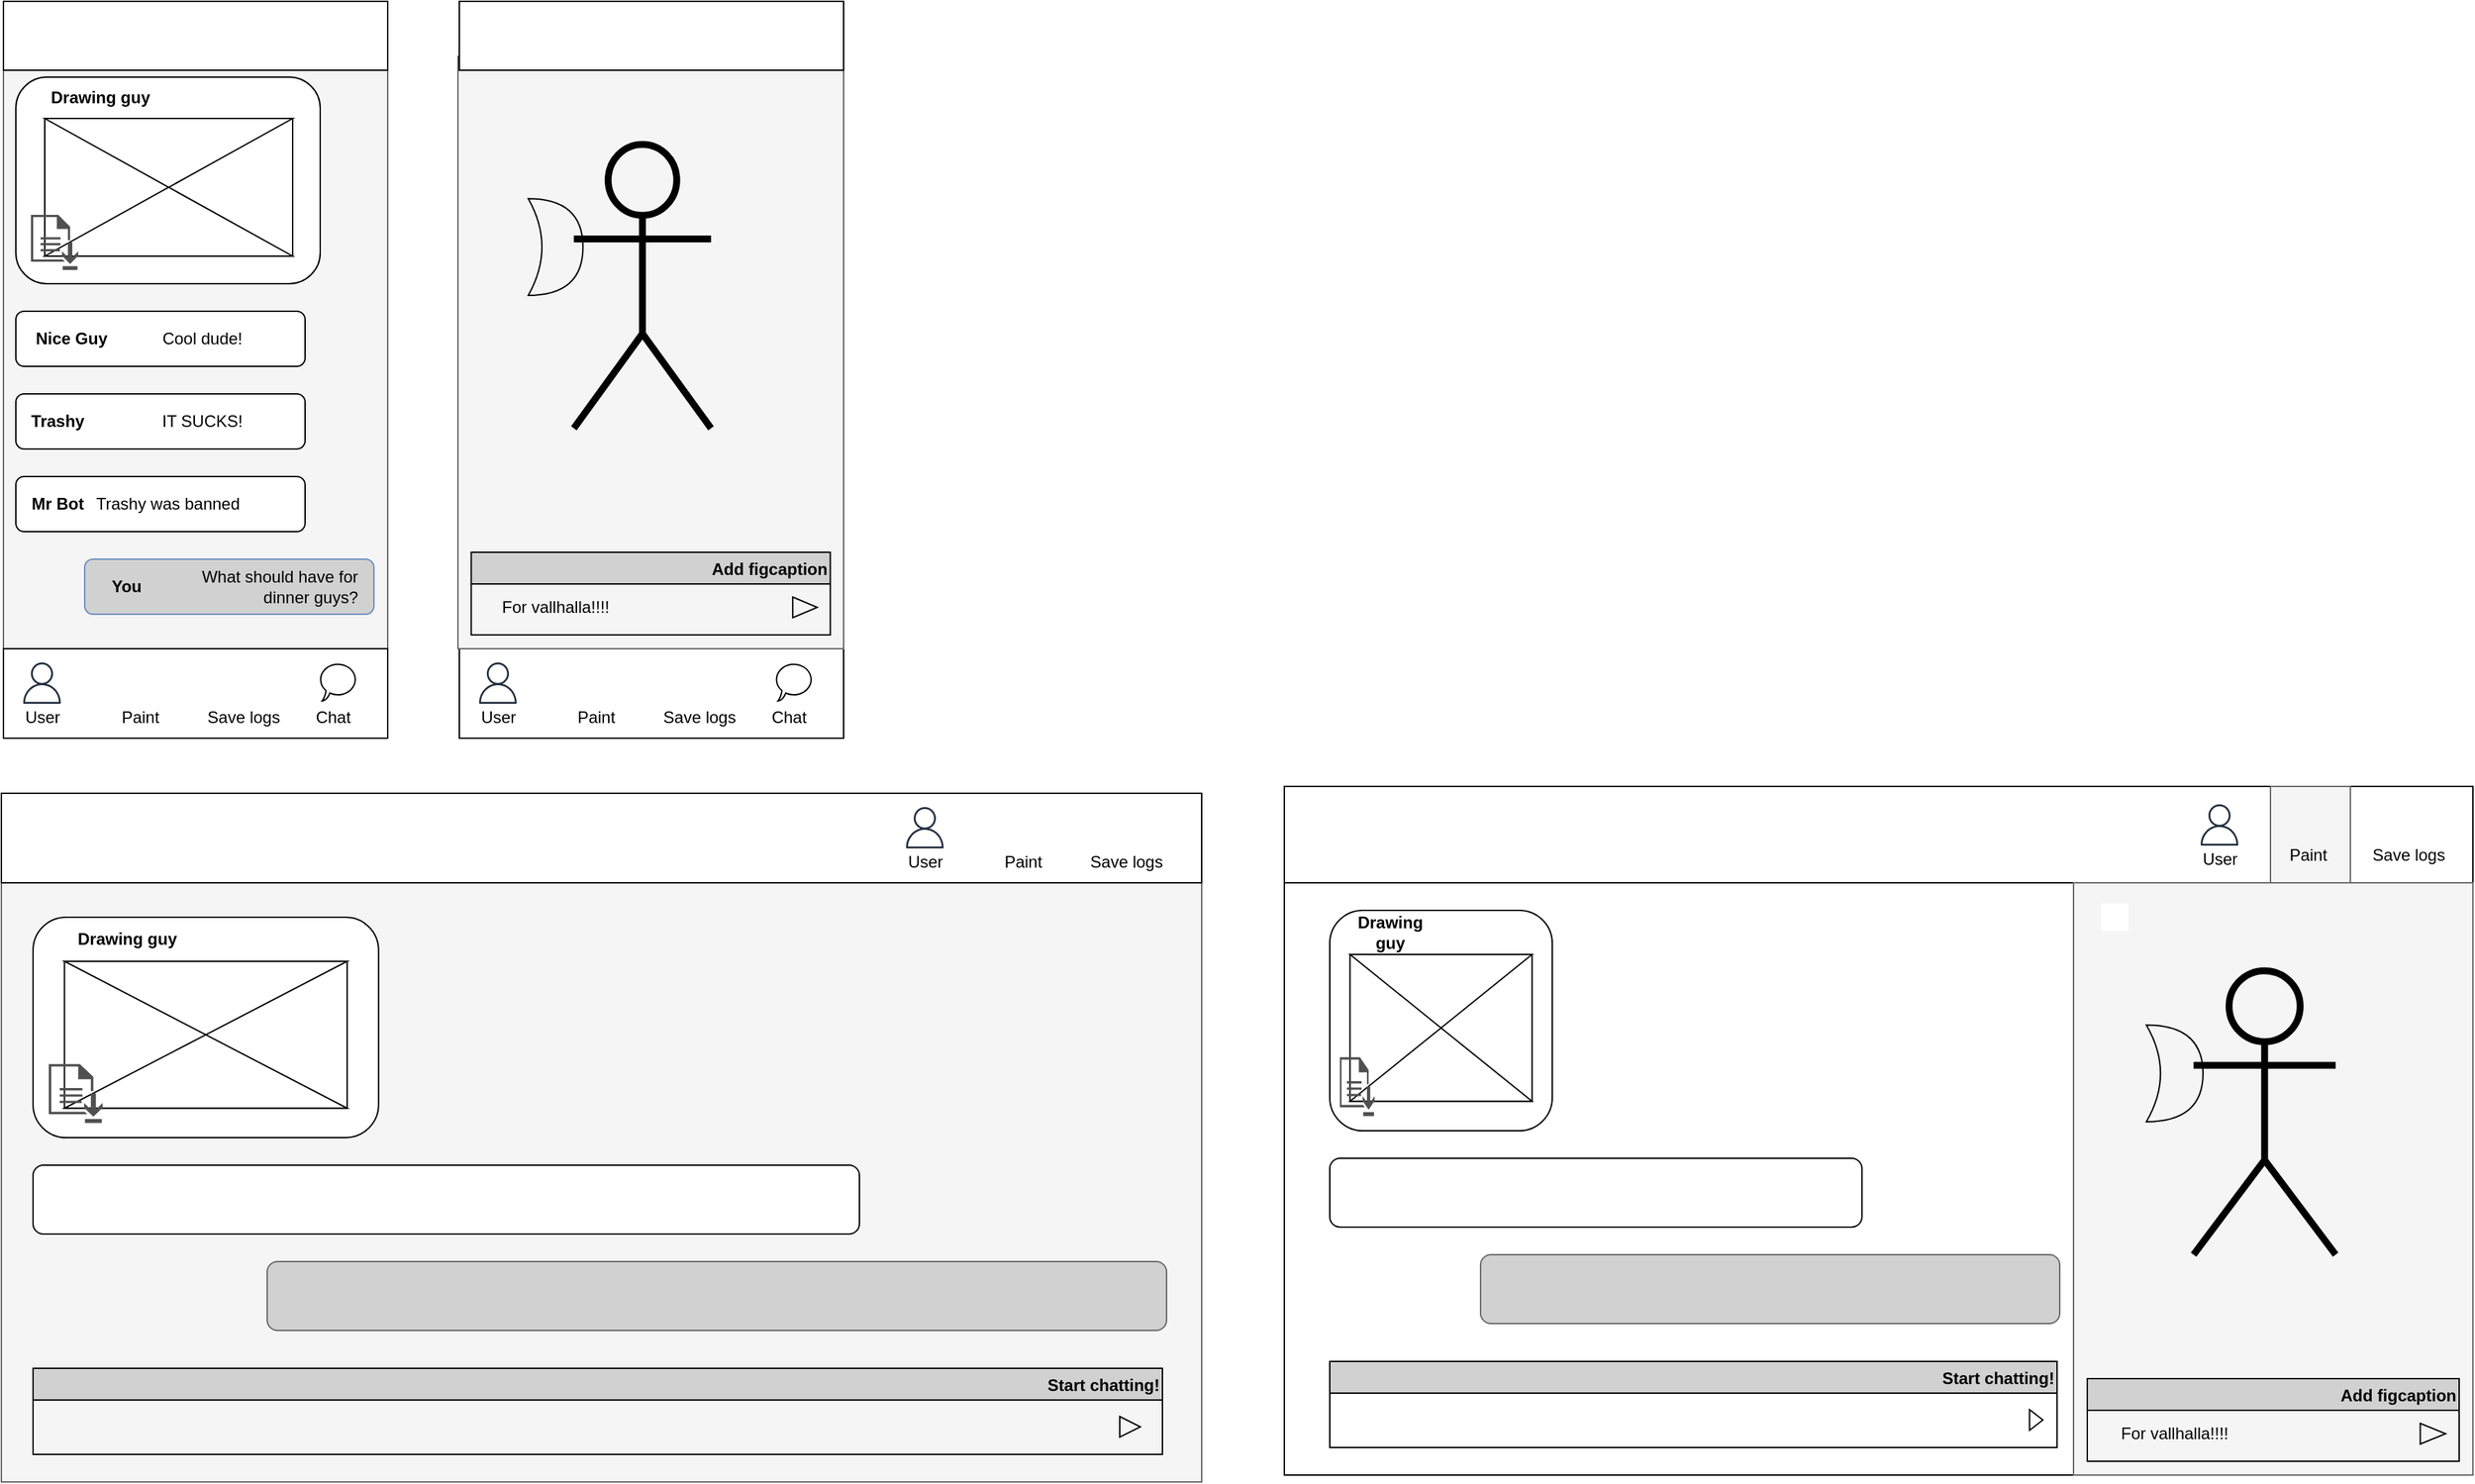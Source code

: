 <mxfile version="15.4.1" type="device"><diagram id="AlX4jiGm5qpxH5Bi6g2D" name="Page-1"><mxGraphModel dx="3390" dy="850" grid="1" gridSize="10" guides="1" tooltips="1" connect="1" arrows="1" fold="1" page="1" pageScale="1" pageWidth="827" pageHeight="1169" math="0" shadow="0"><root><mxCell id="0"/><mxCell id="1" parent="0"/><mxCell id="qcehPYmYntPMjy2bjHHX-38" value="" style="rounded=0;whiteSpace=wrap;html=1;fillColor=#f5f5f5;strokeColor=#666666;fontColor=#333333;" parent="1" vertex="1"><mxGeometry x="-1628.5" y="30" width="279" height="535" as="geometry"/></mxCell><mxCell id="qcehPYmYntPMjy2bjHHX-97" value="" style="rounded=1;whiteSpace=wrap;html=1;" parent="1" vertex="1"><mxGeometry x="-1619.5" y="85" width="221" height="150" as="geometry"/></mxCell><mxCell id="qcehPYmYntPMjy2bjHHX-98" value="" style="group" parent="1" vertex="1" connectable="0"><mxGeometry x="-1598.5" y="115" width="208" height="116" as="geometry"/></mxCell><mxCell id="qcehPYmYntPMjy2bjHHX-99" value="" style="verticalLabelPosition=bottom;verticalAlign=top;html=1;shape=mxgraph.basic.rect;fillColor2=none;strokeWidth=1;size=20;indent=5;" parent="qcehPYmYntPMjy2bjHHX-98" vertex="1"><mxGeometry width="180" height="100" as="geometry"/></mxCell><mxCell id="qcehPYmYntPMjy2bjHHX-100" value="" style="shape=collate;whiteSpace=wrap;html=1;" parent="qcehPYmYntPMjy2bjHHX-98" vertex="1"><mxGeometry width="180" height="100" as="geometry"/></mxCell><mxCell id="qcehPYmYntPMjy2bjHHX-101" value="" style="sketch=0;pointerEvents=1;shadow=0;dashed=0;html=1;strokeColor=none;fillColor=#505050;labelPosition=center;verticalLabelPosition=bottom;verticalAlign=top;outlineConnect=0;align=center;shape=mxgraph.office.concepts.download;" parent="qcehPYmYntPMjy2bjHHX-98" vertex="1"><mxGeometry x="-10" y="70" width="34.29" height="40" as="geometry"/></mxCell><mxCell id="qcehPYmYntPMjy2bjHHX-103" value="" style="rounded=1;whiteSpace=wrap;html=1;" parent="1" vertex="1"><mxGeometry x="-1619.5" y="315" width="210" height="40" as="geometry"/></mxCell><mxCell id="qcehPYmYntPMjy2bjHHX-104" value="IT SUCKS!" style="text;html=1;strokeColor=none;fillColor=none;align=center;verticalAlign=middle;whiteSpace=wrap;rounded=0;" parent="1" vertex="1"><mxGeometry x="-1519.5" y="320" width="70" height="30" as="geometry"/></mxCell><mxCell id="qcehPYmYntPMjy2bjHHX-105" value="" style="rounded=1;whiteSpace=wrap;html=1;" parent="1" vertex="1"><mxGeometry x="-1619.5" y="375" width="210" height="40" as="geometry"/></mxCell><mxCell id="qcehPYmYntPMjy2bjHHX-106" value="Trashy was banned" style="text;html=1;strokeColor=none;fillColor=none;align=center;verticalAlign=middle;whiteSpace=wrap;rounded=0;" parent="1" vertex="1"><mxGeometry x="-1564.5" y="380" width="110" height="30" as="geometry"/></mxCell><mxCell id="qcehPYmYntPMjy2bjHHX-107" value="" style="rounded=1;whiteSpace=wrap;html=1;fillColor=#D1D1D1;strokeColor=#6c8ebf;" parent="1" vertex="1"><mxGeometry x="-1569.5" y="435" width="210" height="40" as="geometry"/></mxCell><mxCell id="qcehPYmYntPMjy2bjHHX-108" value="What should have for dinner guys?" style="text;html=1;strokeColor=none;fillColor=none;align=right;verticalAlign=middle;whiteSpace=wrap;rounded=0;" parent="1" vertex="1"><mxGeometry x="-1519.5" y="440" width="150" height="30" as="geometry"/></mxCell><mxCell id="qcehPYmYntPMjy2bjHHX-110" value="Drawing guy" style="text;html=1;strokeColor=none;fillColor=none;align=center;verticalAlign=middle;whiteSpace=wrap;rounded=0;fontStyle=1" parent="1" vertex="1"><mxGeometry x="-1598.5" y="85" width="80" height="30" as="geometry"/></mxCell><mxCell id="qcehPYmYntPMjy2bjHHX-111" value="Trashy" style="text;html=1;strokeColor=none;fillColor=none;align=center;verticalAlign=middle;whiteSpace=wrap;rounded=0;fontStyle=1" parent="1" vertex="1"><mxGeometry x="-1609.5" y="320" width="40" height="30" as="geometry"/></mxCell><mxCell id="qcehPYmYntPMjy2bjHHX-112" value="Mr Bot" style="text;html=1;strokeColor=none;fillColor=none;align=center;verticalAlign=middle;whiteSpace=wrap;rounded=0;fontStyle=1" parent="1" vertex="1"><mxGeometry x="-1614.5" y="380" width="50" height="30" as="geometry"/></mxCell><mxCell id="qcehPYmYntPMjy2bjHHX-113" value="You" style="text;html=1;strokeColor=none;fillColor=none;align=center;verticalAlign=middle;whiteSpace=wrap;rounded=0;fontStyle=1" parent="1" vertex="1"><mxGeometry x="-1554.5" y="440" width="30" height="30" as="geometry"/></mxCell><mxCell id="qcehPYmYntPMjy2bjHHX-116" value="" style="shape=image;html=1;verticalAlign=top;verticalLabelPosition=bottom;labelBackgroundColor=#ffffff;imageAspect=0;aspect=fixed;image=https://cdn1.iconfinder.com/data/icons/heroicons-solid/20/dots-horizontal-128.png;fillColor=#D1D1D1;" parent="1" vertex="1"><mxGeometry x="-1439.5" y="325" width="20" height="20" as="geometry"/></mxCell><mxCell id="qcehPYmYntPMjy2bjHHX-117" value="" style="shape=image;html=1;verticalAlign=top;verticalLabelPosition=bottom;labelBackgroundColor=#ffffff;imageAspect=0;aspect=fixed;image=https://cdn1.iconfinder.com/data/icons/heroicons-solid/20/dots-horizontal-128.png;fillColor=#D1D1D1;" parent="1" vertex="1"><mxGeometry x="-1439.5" y="385" width="20" height="20" as="geometry"/></mxCell><mxCell id="qcehPYmYntPMjy2bjHHX-158" value="" style="triangle;whiteSpace=wrap;html=1;strokeColor=default;strokeWidth=1;fillColor=none;align=right;" parent="1" vertex="1"><mxGeometry x="-1418.5" y="527.5" width="15" height="15" as="geometry"/></mxCell><mxCell id="qcehPYmYntPMjy2bjHHX-236" value="" style="rounded=0;whiteSpace=wrap;html=1;strokeWidth=1;align=right;fillColor=#f5f5f5;strokeColor=#666666;fontColor=#333333;" parent="1" vertex="1"><mxGeometry x="-1630" y="605" width="871.5" height="500" as="geometry"/></mxCell><mxCell id="qcehPYmYntPMjy2bjHHX-238" value="" style="rounded=0;whiteSpace=wrap;html=1;" parent="1" vertex="1"><mxGeometry x="-1630" y="605" width="871.5" height="65" as="geometry"/></mxCell><mxCell id="qcehPYmYntPMjy2bjHHX-278" value="" style="rounded=0;whiteSpace=wrap;html=1;" parent="1" vertex="1"><mxGeometry x="-1628.5" y="500" width="279" height="65" as="geometry"/></mxCell><mxCell id="qcehPYmYntPMjy2bjHHX-297" value="" style="shape=image;html=1;verticalAlign=top;verticalLabelPosition=bottom;labelBackgroundColor=#ffffff;imageAspect=0;aspect=fixed;image=https://cdn4.iconfinder.com/data/icons/wirecons-free-vector-icons/32/menu-alt-128.png;rounded=0;fillColor=none;gradientColor=none;" parent="1" vertex="1"><mxGeometry x="-1617" y="622.5" width="30" height="30" as="geometry"/></mxCell><mxCell id="qcehPYmYntPMjy2bjHHX-357" value="" style="group" parent="1" vertex="1" connectable="0"><mxGeometry x="-1607" y="695" width="260" height="160" as="geometry"/></mxCell><mxCell id="qcehPYmYntPMjy2bjHHX-335" value="" style="rounded=1;whiteSpace=wrap;html=1;" parent="qcehPYmYntPMjy2bjHHX-357" vertex="1"><mxGeometry width="250.877" height="160" as="geometry"/></mxCell><mxCell id="qcehPYmYntPMjy2bjHHX-336" value="" style="group" parent="qcehPYmYntPMjy2bjHHX-357" vertex="1" connectable="0"><mxGeometry x="22.807" y="32" width="237.193" height="123.733" as="geometry"/></mxCell><mxCell id="qcehPYmYntPMjy2bjHHX-337" value="" style="verticalLabelPosition=bottom;verticalAlign=top;html=1;shape=mxgraph.basic.rect;fillColor2=none;strokeWidth=1;size=20;indent=5;" parent="qcehPYmYntPMjy2bjHHX-336" vertex="1"><mxGeometry width="205.263" height="106.667" as="geometry"/></mxCell><mxCell id="qcehPYmYntPMjy2bjHHX-338" value="" style="shape=collate;whiteSpace=wrap;html=1;" parent="qcehPYmYntPMjy2bjHHX-336" vertex="1"><mxGeometry width="205.263" height="106.667" as="geometry"/></mxCell><mxCell id="qcehPYmYntPMjy2bjHHX-339" value="" style="sketch=0;pointerEvents=1;shadow=0;dashed=0;html=1;strokeColor=none;fillColor=#505050;labelPosition=center;verticalLabelPosition=bottom;verticalAlign=top;outlineConnect=0;align=center;shape=mxgraph.office.concepts.download;" parent="qcehPYmYntPMjy2bjHHX-336" vertex="1"><mxGeometry x="-11.404" y="74.667" width="39.103" height="42.667" as="geometry"/></mxCell><mxCell id="qcehPYmYntPMjy2bjHHX-348" value="Drawing guy" style="text;html=1;strokeColor=none;fillColor=none;align=center;verticalAlign=middle;whiteSpace=wrap;rounded=0;fontStyle=1" parent="qcehPYmYntPMjy2bjHHX-357" vertex="1"><mxGeometry x="22.807" width="91.228" height="32" as="geometry"/></mxCell><mxCell id="qcehPYmYntPMjy2bjHHX-361" value="" style="rounded=0;whiteSpace=wrap;html=1;strokeWidth=1;align=right;" parent="1" vertex="1"><mxGeometry x="-698.5" y="600" width="860" height="500" as="geometry"/></mxCell><mxCell id="qcehPYmYntPMjy2bjHHX-362" value="" style="rounded=0;whiteSpace=wrap;html=1;" parent="1" vertex="1"><mxGeometry x="-698.5" y="600" width="863" height="70" as="geometry"/></mxCell><mxCell id="qcehPYmYntPMjy2bjHHX-370" value="" style="shape=image;html=1;verticalAlign=top;verticalLabelPosition=bottom;labelBackgroundColor=#ffffff;imageAspect=0;aspect=fixed;image=https://cdn4.iconfinder.com/data/icons/wirecons-free-vector-icons/32/menu-alt-128.png;rounded=0;fillColor=none;gradientColor=none;" parent="1" vertex="1"><mxGeometry x="-685.5" y="622.5" width="30" height="30" as="geometry"/></mxCell><mxCell id="qcehPYmYntPMjy2bjHHX-415" value="" style="shape=image;html=1;verticalAlign=top;verticalLabelPosition=bottom;labelBackgroundColor=#ffffff;imageAspect=0;aspect=fixed;image=https://cdn2.iconfinder.com/data/icons/interface-12/24/interface-38-128.png;strokeColor=default;strokeWidth=5;fillColor=none;imageBackground=default;" parent="1" vertex="1"><mxGeometry x="-105.5" y="685" width="20" height="20" as="geometry"/></mxCell><mxCell id="qcehPYmYntPMjy2bjHHX-421" value="" style="shape=image;html=1;verticalAlign=top;verticalLabelPosition=bottom;labelBackgroundColor=#ffffff;imageAspect=0;aspect=fixed;image=https://cdn2.iconfinder.com/data/icons/picol-vector/32/floppy_disk-128.png;fillColor=#D1D1D1;" parent="1" vertex="1"><mxGeometry x="102.5" y="610" width="30" height="30" as="geometry"/></mxCell><mxCell id="qcehPYmYntPMjy2bjHHX-422" value="Save logs" style="text;html=1;strokeColor=none;fillColor=none;align=center;verticalAlign=middle;whiteSpace=wrap;rounded=0;" parent="1" vertex="1"><mxGeometry x="87.5" y="637.5" width="60" height="25" as="geometry"/></mxCell><mxCell id="qcehPYmYntPMjy2bjHHX-428" value="" style="rounded=0;whiteSpace=wrap;html=1;fillColor=#f5f5f5;strokeColor=#666666;fontColor=#333333;" parent="1" vertex="1"><mxGeometry x="-125.5" y="670" width="290" height="430" as="geometry"/></mxCell><mxCell id="qcehPYmYntPMjy2bjHHX-402" value="" style="shape=image;html=1;verticalAlign=top;verticalLabelPosition=bottom;labelBackgroundColor=#ffffff;imageAspect=0;aspect=fixed;image=https://cdn3.iconfinder.com/data/icons/google-material-design-icons/48/ic_brush_48px-128.png;strokeColor=default;strokeWidth=1;fillColor=none;" parent="1" vertex="1"><mxGeometry x="120.5" y="980" width="34" height="34" as="geometry"/></mxCell><mxCell id="qcehPYmYntPMjy2bjHHX-403" value="" style="shape=image;html=1;verticalAlign=top;verticalLabelPosition=bottom;labelBackgroundColor=#ffffff;imageAspect=0;aspect=fixed;image=https://cdn1.iconfinder.com/data/icons/material-core/18/create-128.png;strokeColor=default;strokeWidth=1;fillColor=none;" parent="1" vertex="1"><mxGeometry x="74.5" y="986.5" width="25" height="25" as="geometry"/></mxCell><mxCell id="qcehPYmYntPMjy2bjHHX-404" value="" style="shape=image;html=1;verticalAlign=top;verticalLabelPosition=bottom;labelBackgroundColor=#ffffff;imageAspect=0;aspect=fixed;image=https://cdn1.iconfinder.com/data/icons/essentials-pack/96/eyedropper_color_picker_pipette_dropper_sample-128.png;strokeColor=default;strokeWidth=1;fillColor=none;" parent="1" vertex="1"><mxGeometry x="24.5" y="984" width="30" height="30" as="geometry"/></mxCell><mxCell id="qcehPYmYntPMjy2bjHHX-405" value="" style="shape=image;html=1;verticalAlign=top;verticalLabelPosition=bottom;labelBackgroundColor=#ffffff;imageAspect=0;aspect=fixed;image=https://cdn2.iconfinder.com/data/icons/office-38/24/office-46-128.png;strokeColor=default;strokeWidth=1;fillColor=none;" parent="1" vertex="1"><mxGeometry x="-22" y="986.5" width="26.5" height="26.5" as="geometry"/></mxCell><mxCell id="qcehPYmYntPMjy2bjHHX-424" value="" style="group" parent="1" vertex="1" connectable="0"><mxGeometry x="-72.63" y="725.36" width="184.25" height="214.64" as="geometry"/></mxCell><mxCell id="qcehPYmYntPMjy2bjHHX-406" value="" style="shape=umlActor;verticalLabelPosition=bottom;verticalAlign=top;html=1;outlineConnect=0;strokeColor=default;strokeWidth=5;fillColor=none;" parent="qcehPYmYntPMjy2bjHHX-424" vertex="1"><mxGeometry x="34.293" y="8.458" width="103.154" height="206.182" as="geometry"/></mxCell><mxCell id="qcehPYmYntPMjy2bjHHX-407" value="" style="shape=xor;whiteSpace=wrap;html=1;strokeColor=default;strokeWidth=1;fillColor=none;align=right;" parent="qcehPYmYntPMjy2bjHHX-424" vertex="1"><mxGeometry y="47.939" width="41.152" height="70.19" as="geometry"/></mxCell><mxCell id="qcehPYmYntPMjy2bjHHX-408" value="" style="shape=image;html=1;verticalAlign=top;verticalLabelPosition=bottom;labelBackgroundColor=#ffffff;imageAspect=0;aspect=fixed;image=https://cdn2.iconfinder.com/data/icons/harry-potter-colour-collection/60/23_-_Harry_Potter_-_Colour_-_Sword_Of_Gryffindor-128.png;strokeColor=default;strokeWidth=5;fillColor=none;rotation=-45;" parent="qcehPYmYntPMjy2bjHHX-424" vertex="1"><mxGeometry x="109.738" y="16.354" width="61.727" height="61.727" as="geometry"/></mxCell><mxCell id="qcehPYmYntPMjy2bjHHX-429" value="" style="group" parent="1" vertex="1" connectable="0"><mxGeometry x="-115.5" y="1030" width="270" height="60" as="geometry"/></mxCell><mxCell id="qcehPYmYntPMjy2bjHHX-425" value="Add figcaption" style="swimlane;fillColor=#D1D1D1;align=right;" parent="qcehPYmYntPMjy2bjHHX-429" vertex="1"><mxGeometry width="270" height="60" as="geometry"/></mxCell><mxCell id="qcehPYmYntPMjy2bjHHX-426" value="" style="triangle;whiteSpace=wrap;html=1;strokeColor=default;strokeWidth=1;fillColor=none;align=right;" parent="qcehPYmYntPMjy2bjHHX-429" vertex="1"><mxGeometry x="241.773" y="32.5" width="18.409" height="15" as="geometry"/></mxCell><mxCell id="qcehPYmYntPMjy2bjHHX-427" value="For vallhalla!!!!" style="text;html=1;strokeColor=none;fillColor=none;align=center;verticalAlign=middle;whiteSpace=wrap;rounded=0;" parent="qcehPYmYntPMjy2bjHHX-429" vertex="1"><mxGeometry x="8.591" y="25" width="110.455" height="30" as="geometry"/></mxCell><mxCell id="qcehPYmYntPMjy2bjHHX-430" value="" style="rounded=0;whiteSpace=wrap;html=1;fillColor=#f5f5f5;strokeColor=#666666;fontColor=#333333;" parent="1" vertex="1"><mxGeometry x="17.5" y="600" width="58" height="70" as="geometry"/></mxCell><mxCell id="qcehPYmYntPMjy2bjHHX-419" value="" style="shape=image;html=1;verticalAlign=top;verticalLabelPosition=bottom;labelBackgroundColor=#ffffff;imageAspect=0;aspect=fixed;image=https://cdn4.iconfinder.com/data/icons/48-bubbles/48/17.Brush-128.png;fillColor=#D1D1D1;" parent="1" vertex="1"><mxGeometry x="31.5" y="613" width="30" height="30" as="geometry"/></mxCell><mxCell id="qcehPYmYntPMjy2bjHHX-420" value="Paint" style="text;html=1;strokeColor=none;fillColor=none;align=center;verticalAlign=middle;whiteSpace=wrap;rounded=0;" parent="1" vertex="1"><mxGeometry x="14.5" y="645" width="60" height="10" as="geometry"/></mxCell><mxCell id="qcehPYmYntPMjy2bjHHX-431" value="" style="shape=image;html=1;verticalAlign=top;verticalLabelPosition=bottom;labelBackgroundColor=#ffffff;imageAspect=0;aspect=fixed;image=https://cdn2.iconfinder.com/data/icons/interface-12/24/interface-38-128.png;strokeColor=default;strokeWidth=5;fillColor=none;imageBackground=default;" parent="1" vertex="1"><mxGeometry x="-105.5" y="685" width="20" height="20" as="geometry"/></mxCell><mxCell id="qcehPYmYntPMjy2bjHHX-432" value="" style="shape=image;html=1;verticalAlign=top;verticalLabelPosition=bottom;labelBackgroundColor=#ffffff;imageAspect=0;aspect=fixed;image=https://cdn2.iconfinder.com/data/icons/miscellaneous-12/24/miscellaneous-30-128.png;rounded=0;fillColor=none;gradientColor=none;" parent="1" vertex="1"><mxGeometry x="-108.5" y="990" width="26" height="26" as="geometry"/></mxCell><mxCell id="qcehPYmYntPMjy2bjHHX-434" value="" style="group" parent="1" vertex="1" connectable="0"><mxGeometry x="-1619.5" y="255" width="210" height="40" as="geometry"/></mxCell><mxCell id="qcehPYmYntPMjy2bjHHX-96" value="" style="rounded=1;whiteSpace=wrap;html=1;" parent="qcehPYmYntPMjy2bjHHX-434" vertex="1"><mxGeometry width="210" height="40" as="geometry"/></mxCell><mxCell id="qcehPYmYntPMjy2bjHHX-102" value="Cool dude!" style="text;html=1;strokeColor=none;fillColor=none;align=center;verticalAlign=middle;whiteSpace=wrap;rounded=0;" parent="qcehPYmYntPMjy2bjHHX-434" vertex="1"><mxGeometry x="100" y="5" width="70" height="30" as="geometry"/></mxCell><mxCell id="qcehPYmYntPMjy2bjHHX-109" value="Nice Guy" style="text;html=1;strokeColor=none;fillColor=none;align=center;verticalAlign=middle;whiteSpace=wrap;rounded=0;fontStyle=1" parent="qcehPYmYntPMjy2bjHHX-434" vertex="1"><mxGeometry x="10" y="5" width="60" height="30" as="geometry"/></mxCell><mxCell id="qcehPYmYntPMjy2bjHHX-115" value="" style="shape=image;html=1;verticalAlign=top;verticalLabelPosition=bottom;labelBackgroundColor=#ffffff;imageAspect=0;aspect=fixed;image=https://cdn1.iconfinder.com/data/icons/heroicons-solid/20/dots-horizontal-128.png;fillColor=#D1D1D1;" parent="qcehPYmYntPMjy2bjHHX-434" vertex="1"><mxGeometry x="180" y="10" width="20" height="20" as="geometry"/></mxCell><mxCell id="qcehPYmYntPMjy2bjHHX-441" value="" style="rounded=1;whiteSpace=wrap;html=1;" parent="1" vertex="1"><mxGeometry x="-1607" y="875" width="600" height="50" as="geometry"/></mxCell><mxCell id="qcehPYmYntPMjy2bjHHX-442" value="" style="rounded=1;whiteSpace=wrap;html=1;fillColor=#D1D1D1;strokeColor=#666666;fontColor=#333333;" parent="1" vertex="1"><mxGeometry x="-1437" y="945" width="653" height="50" as="geometry"/></mxCell><mxCell id="qcehPYmYntPMjy2bjHHX-445" value="Start chatting!" style="swimlane;fillColor=#D1D1D1;align=right;" parent="1" vertex="1"><mxGeometry x="-1607" y="1022.5" width="820" height="62.5" as="geometry"/></mxCell><mxCell id="qcehPYmYntPMjy2bjHHX-446" value="" style="triangle;whiteSpace=wrap;html=1;strokeColor=default;strokeWidth=1;fillColor=none;align=right;" parent="1" vertex="1"><mxGeometry x="-818" y="1057.5" width="15" height="15" as="geometry"/></mxCell><mxCell id="qcehPYmYntPMjy2bjHHX-458" value="" style="group" parent="1" vertex="1" connectable="0"><mxGeometry x="-665.5" y="690" width="530" height="390" as="geometry"/></mxCell><mxCell id="qcehPYmYntPMjy2bjHHX-447" value="" style="group" parent="qcehPYmYntPMjy2bjHHX-458" vertex="1" connectable="0"><mxGeometry width="167.436" height="160" as="geometry"/></mxCell><mxCell id="qcehPYmYntPMjy2bjHHX-448" value="" style="rounded=1;whiteSpace=wrap;html=1;" parent="qcehPYmYntPMjy2bjHHX-447" vertex="1"><mxGeometry width="161.561" height="160" as="geometry"/></mxCell><mxCell id="qcehPYmYntPMjy2bjHHX-449" value="" style="group" parent="qcehPYmYntPMjy2bjHHX-447" vertex="1" connectable="0"><mxGeometry x="14.687" y="32" width="152.749" height="123.733" as="geometry"/></mxCell><mxCell id="qcehPYmYntPMjy2bjHHX-450" value="" style="verticalLabelPosition=bottom;verticalAlign=top;html=1;shape=mxgraph.basic.rect;fillColor2=none;strokeWidth=1;size=20;indent=5;" parent="qcehPYmYntPMjy2bjHHX-449" vertex="1"><mxGeometry width="132.186" height="106.667" as="geometry"/></mxCell><mxCell id="qcehPYmYntPMjy2bjHHX-451" value="" style="shape=collate;whiteSpace=wrap;html=1;" parent="qcehPYmYntPMjy2bjHHX-449" vertex="1"><mxGeometry width="132.186" height="106.667" as="geometry"/></mxCell><mxCell id="qcehPYmYntPMjy2bjHHX-452" value="" style="sketch=0;pointerEvents=1;shadow=0;dashed=0;html=1;strokeColor=none;fillColor=#505050;labelPosition=center;verticalLabelPosition=bottom;verticalAlign=top;outlineConnect=0;align=center;shape=mxgraph.office.concepts.download;" parent="qcehPYmYntPMjy2bjHHX-449" vertex="1"><mxGeometry x="-7.344" y="74.667" width="25.182" height="42.667" as="geometry"/></mxCell><mxCell id="qcehPYmYntPMjy2bjHHX-453" value="Drawing guy" style="text;html=1;strokeColor=none;fillColor=none;align=center;verticalAlign=middle;whiteSpace=wrap;rounded=0;fontStyle=1" parent="qcehPYmYntPMjy2bjHHX-447" vertex="1"><mxGeometry x="14.687" width="58.75" height="32" as="geometry"/></mxCell><mxCell id="qcehPYmYntPMjy2bjHHX-454" value="" style="rounded=1;whiteSpace=wrap;html=1;" parent="qcehPYmYntPMjy2bjHHX-458" vertex="1"><mxGeometry y="180" width="386.391" height="50" as="geometry"/></mxCell><mxCell id="qcehPYmYntPMjy2bjHHX-455" value="" style="rounded=1;whiteSpace=wrap;html=1;fillColor=#D1D1D1;strokeColor=#666666;fontColor=#333333;" parent="qcehPYmYntPMjy2bjHHX-458" vertex="1"><mxGeometry x="109.478" y="250" width="420.522" height="50" as="geometry"/></mxCell><mxCell id="qcehPYmYntPMjy2bjHHX-456" value="Start chatting!" style="swimlane;fillColor=#D1D1D1;align=right;" parent="qcehPYmYntPMjy2bjHHX-458" vertex="1"><mxGeometry y="327.5" width="528.068" height="62.5" as="geometry"/></mxCell><mxCell id="qcehPYmYntPMjy2bjHHX-457" value="" style="triangle;whiteSpace=wrap;html=1;strokeColor=default;strokeWidth=1;fillColor=none;align=right;" parent="qcehPYmYntPMjy2bjHHX-458" vertex="1"><mxGeometry x="508.104" y="362.5" width="9.66" height="15" as="geometry"/></mxCell><mxCell id="qcehPYmYntPMjy2bjHHX-281" value="User" style="text;html=1;strokeColor=none;fillColor=none;align=center;verticalAlign=middle;whiteSpace=wrap;rounded=0;" parent="1" vertex="1"><mxGeometry x="-1619.5" y="545" width="38" height="10" as="geometry"/></mxCell><mxCell id="qcehPYmYntPMjy2bjHHX-282" value="" style="sketch=0;outlineConnect=0;fontColor=#232F3E;gradientColor=none;fillColor=#232F3E;strokeColor=none;dashed=0;verticalLabelPosition=bottom;verticalAlign=top;align=center;html=1;fontSize=12;fontStyle=0;aspect=fixed;pointerEvents=1;shape=mxgraph.aws4.user;" parent="1" vertex="1"><mxGeometry x="-1615.5" y="510" width="30" height="30" as="geometry"/></mxCell><mxCell id="e8Z08uEIKSfFa49FcQNp-4" value="" style="shape=image;html=1;verticalAlign=top;verticalLabelPosition=bottom;labelBackgroundColor=#ffffff;imageAspect=0;aspect=fixed;image=https://cdn4.iconfinder.com/data/icons/48-bubbles/48/17.Brush-128.png;fillColor=#D1D1D1;" vertex="1" parent="1"><mxGeometry x="-1543.5" y="508" width="30" height="30" as="geometry"/></mxCell><mxCell id="e8Z08uEIKSfFa49FcQNp-5" value="Paint" style="text;html=1;strokeColor=none;fillColor=none;align=center;verticalAlign=middle;whiteSpace=wrap;rounded=0;" vertex="1" parent="1"><mxGeometry x="-1559.5" y="545" width="60" height="10" as="geometry"/></mxCell><mxCell id="e8Z08uEIKSfFa49FcQNp-6" value="" style="shape=image;html=1;verticalAlign=top;verticalLabelPosition=bottom;labelBackgroundColor=#ffffff;imageAspect=0;aspect=fixed;image=https://cdn2.iconfinder.com/data/icons/picol-vector/32/floppy_disk-128.png;fillColor=#D1D1D1;" vertex="1" parent="1"><mxGeometry x="-1469.5" y="508.75" width="30" height="30" as="geometry"/></mxCell><mxCell id="e8Z08uEIKSfFa49FcQNp-7" value="Save logs" style="text;html=1;strokeColor=none;fillColor=none;align=center;verticalAlign=middle;whiteSpace=wrap;rounded=0;" vertex="1" parent="1"><mxGeometry x="-1484.5" y="537.5" width="60" height="25" as="geometry"/></mxCell><mxCell id="e8Z08uEIKSfFa49FcQNp-8" value="" style="whiteSpace=wrap;html=1;shape=mxgraph.basic.oval_callout" vertex="1" parent="1"><mxGeometry x="-1399.5" y="510" width="28" height="28" as="geometry"/></mxCell><mxCell id="e8Z08uEIKSfFa49FcQNp-12" value="Chat" style="text;html=1;strokeColor=none;fillColor=none;align=center;verticalAlign=middle;whiteSpace=wrap;rounded=0;" vertex="1" parent="1"><mxGeometry x="-1419.5" y="545" width="60" height="10" as="geometry"/></mxCell><mxCell id="e8Z08uEIKSfFa49FcQNp-13" value="" style="rounded=0;whiteSpace=wrap;html=1;" vertex="1" parent="1"><mxGeometry x="-1628.5" y="30" width="279" height="50" as="geometry"/></mxCell><mxCell id="qcehPYmYntPMjy2bjHHX-298" value="" style="shape=image;html=1;verticalAlign=top;verticalLabelPosition=bottom;labelBackgroundColor=#ffffff;imageAspect=0;aspect=fixed;image=https://cdn4.iconfinder.com/data/icons/wirecons-free-vector-icons/32/menu-alt-128.png;rounded=0;fillColor=none;gradientColor=none;" parent="1" vertex="1"><mxGeometry x="-1614.5" y="45" width="20" height="20" as="geometry"/></mxCell><mxCell id="e8Z08uEIKSfFa49FcQNp-14" value="" style="rounded=0;whiteSpace=wrap;html=1;fillColor=#f5f5f5;strokeColor=#666666;fontColor=#333333;" vertex="1" parent="1"><mxGeometry x="-1297.5" y="30" width="279" height="535" as="geometry"/></mxCell><mxCell id="e8Z08uEIKSfFa49FcQNp-15" value="" style="rounded=1;whiteSpace=wrap;html=1;" vertex="1" parent="1"><mxGeometry x="-1288.5" y="85" width="221" height="150" as="geometry"/></mxCell><mxCell id="e8Z08uEIKSfFa49FcQNp-16" value="" style="group" vertex="1" connectable="0" parent="1"><mxGeometry x="-1267.5" y="115" width="208" height="116" as="geometry"/></mxCell><mxCell id="e8Z08uEIKSfFa49FcQNp-17" value="" style="verticalLabelPosition=bottom;verticalAlign=top;html=1;shape=mxgraph.basic.rect;fillColor2=none;strokeWidth=1;size=20;indent=5;" vertex="1" parent="e8Z08uEIKSfFa49FcQNp-16"><mxGeometry width="180" height="100" as="geometry"/></mxCell><mxCell id="e8Z08uEIKSfFa49FcQNp-18" value="" style="shape=collate;whiteSpace=wrap;html=1;" vertex="1" parent="e8Z08uEIKSfFa49FcQNp-16"><mxGeometry width="180" height="100" as="geometry"/></mxCell><mxCell id="e8Z08uEIKSfFa49FcQNp-19" value="" style="sketch=0;pointerEvents=1;shadow=0;dashed=0;html=1;strokeColor=none;fillColor=#505050;labelPosition=center;verticalLabelPosition=bottom;verticalAlign=top;outlineConnect=0;align=center;shape=mxgraph.office.concepts.download;" vertex="1" parent="e8Z08uEIKSfFa49FcQNp-16"><mxGeometry x="-10" y="70" width="34.29" height="40" as="geometry"/></mxCell><mxCell id="e8Z08uEIKSfFa49FcQNp-20" value="" style="rounded=1;whiteSpace=wrap;html=1;" vertex="1" parent="1"><mxGeometry x="-1288.5" y="315" width="210" height="40" as="geometry"/></mxCell><mxCell id="e8Z08uEIKSfFa49FcQNp-21" value="IT SUCKS!" style="text;html=1;strokeColor=none;fillColor=none;align=center;verticalAlign=middle;whiteSpace=wrap;rounded=0;" vertex="1" parent="1"><mxGeometry x="-1188.5" y="320" width="70" height="30" as="geometry"/></mxCell><mxCell id="e8Z08uEIKSfFa49FcQNp-22" value="" style="rounded=1;whiteSpace=wrap;html=1;" vertex="1" parent="1"><mxGeometry x="-1288.5" y="375" width="210" height="40" as="geometry"/></mxCell><mxCell id="e8Z08uEIKSfFa49FcQNp-23" value="Trashy was banned" style="text;html=1;strokeColor=none;fillColor=none;align=center;verticalAlign=middle;whiteSpace=wrap;rounded=0;" vertex="1" parent="1"><mxGeometry x="-1233.5" y="380" width="110" height="30" as="geometry"/></mxCell><mxCell id="e8Z08uEIKSfFa49FcQNp-24" value="" style="rounded=1;whiteSpace=wrap;html=1;fillColor=#D1D1D1;strokeColor=#6c8ebf;" vertex="1" parent="1"><mxGeometry x="-1238.5" y="435" width="210" height="40" as="geometry"/></mxCell><mxCell id="e8Z08uEIKSfFa49FcQNp-25" value="What should have for dinner guys?" style="text;html=1;strokeColor=none;fillColor=none;align=right;verticalAlign=middle;whiteSpace=wrap;rounded=0;" vertex="1" parent="1"><mxGeometry x="-1188.5" y="440" width="150" height="30" as="geometry"/></mxCell><mxCell id="e8Z08uEIKSfFa49FcQNp-26" value="Drawing guy" style="text;html=1;strokeColor=none;fillColor=none;align=center;verticalAlign=middle;whiteSpace=wrap;rounded=0;fontStyle=1" vertex="1" parent="1"><mxGeometry x="-1267.5" y="85" width="80" height="30" as="geometry"/></mxCell><mxCell id="e8Z08uEIKSfFa49FcQNp-27" value="Trashy" style="text;html=1;strokeColor=none;fillColor=none;align=center;verticalAlign=middle;whiteSpace=wrap;rounded=0;fontStyle=1" vertex="1" parent="1"><mxGeometry x="-1278.5" y="320" width="40" height="30" as="geometry"/></mxCell><mxCell id="e8Z08uEIKSfFa49FcQNp-28" value="Mr Bot" style="text;html=1;strokeColor=none;fillColor=none;align=center;verticalAlign=middle;whiteSpace=wrap;rounded=0;fontStyle=1" vertex="1" parent="1"><mxGeometry x="-1283.5" y="380" width="50" height="30" as="geometry"/></mxCell><mxCell id="e8Z08uEIKSfFa49FcQNp-29" value="You" style="text;html=1;strokeColor=none;fillColor=none;align=center;verticalAlign=middle;whiteSpace=wrap;rounded=0;fontStyle=1" vertex="1" parent="1"><mxGeometry x="-1223.5" y="440" width="30" height="30" as="geometry"/></mxCell><mxCell id="e8Z08uEIKSfFa49FcQNp-30" value="" style="shape=image;html=1;verticalAlign=top;verticalLabelPosition=bottom;labelBackgroundColor=#ffffff;imageAspect=0;aspect=fixed;image=https://cdn1.iconfinder.com/data/icons/heroicons-solid/20/dots-horizontal-128.png;fillColor=#D1D1D1;" vertex="1" parent="1"><mxGeometry x="-1108.5" y="325" width="20" height="20" as="geometry"/></mxCell><mxCell id="e8Z08uEIKSfFa49FcQNp-31" value="" style="shape=image;html=1;verticalAlign=top;verticalLabelPosition=bottom;labelBackgroundColor=#ffffff;imageAspect=0;aspect=fixed;image=https://cdn1.iconfinder.com/data/icons/heroicons-solid/20/dots-horizontal-128.png;fillColor=#D1D1D1;" vertex="1" parent="1"><mxGeometry x="-1108.5" y="385" width="20" height="20" as="geometry"/></mxCell><mxCell id="e8Z08uEIKSfFa49FcQNp-32" value="" style="triangle;whiteSpace=wrap;html=1;strokeColor=default;strokeWidth=1;fillColor=none;align=right;" vertex="1" parent="1"><mxGeometry x="-1087.5" y="527.5" width="15" height="15" as="geometry"/></mxCell><mxCell id="e8Z08uEIKSfFa49FcQNp-33" value="" style="rounded=0;whiteSpace=wrap;html=1;" vertex="1" parent="1"><mxGeometry x="-1297.5" y="500" width="279" height="65" as="geometry"/></mxCell><mxCell id="e8Z08uEIKSfFa49FcQNp-34" value="" style="group" vertex="1" connectable="0" parent="1"><mxGeometry x="-1288.5" y="255" width="289.5" height="245" as="geometry"/></mxCell><mxCell id="e8Z08uEIKSfFa49FcQNp-35" value="" style="rounded=1;whiteSpace=wrap;html=1;" vertex="1" parent="e8Z08uEIKSfFa49FcQNp-34"><mxGeometry width="210" height="40" as="geometry"/></mxCell><mxCell id="e8Z08uEIKSfFa49FcQNp-36" value="Cool dude!" style="text;html=1;strokeColor=none;fillColor=none;align=center;verticalAlign=middle;whiteSpace=wrap;rounded=0;" vertex="1" parent="e8Z08uEIKSfFa49FcQNp-34"><mxGeometry x="100" y="5" width="70" height="30" as="geometry"/></mxCell><mxCell id="e8Z08uEIKSfFa49FcQNp-37" value="Nice Guy" style="text;html=1;strokeColor=none;fillColor=none;align=center;verticalAlign=middle;whiteSpace=wrap;rounded=0;fontStyle=1" vertex="1" parent="e8Z08uEIKSfFa49FcQNp-34"><mxGeometry x="10" y="5" width="60" height="30" as="geometry"/></mxCell><mxCell id="e8Z08uEIKSfFa49FcQNp-38" value="" style="shape=image;html=1;verticalAlign=top;verticalLabelPosition=bottom;labelBackgroundColor=#ffffff;imageAspect=0;aspect=fixed;image=https://cdn1.iconfinder.com/data/icons/heroicons-solid/20/dots-horizontal-128.png;fillColor=#D1D1D1;" vertex="1" parent="e8Z08uEIKSfFa49FcQNp-34"><mxGeometry x="180.0" y="10" width="18.642" height="18.642" as="geometry"/></mxCell><mxCell id="e8Z08uEIKSfFa49FcQNp-65" value="" style="group" vertex="1" connectable="0" parent="e8Z08uEIKSfFa49FcQNp-34"><mxGeometry x="-10" y="-185" width="280" height="430" as="geometry"/></mxCell><mxCell id="e8Z08uEIKSfFa49FcQNp-49" value="" style="shape=image;html=1;verticalAlign=top;verticalLabelPosition=bottom;labelBackgroundColor=#ffffff;imageAspect=0;aspect=fixed;image=https://cdn2.iconfinder.com/data/icons/interface-12/24/interface-38-128.png;strokeColor=default;strokeWidth=5;fillColor=none;imageBackground=default;" vertex="1" parent="e8Z08uEIKSfFa49FcQNp-65"><mxGeometry x="19.31" y="15" width="17.389" height="17.389" as="geometry"/></mxCell><mxCell id="e8Z08uEIKSfFa49FcQNp-50" value="" style="rounded=0;whiteSpace=wrap;html=1;fillColor=#f5f5f5;strokeColor=#666666;fontColor=#333333;" vertex="1" parent="e8Z08uEIKSfFa49FcQNp-65"><mxGeometry width="280" height="430" as="geometry"/></mxCell><mxCell id="e8Z08uEIKSfFa49FcQNp-51" value="" style="shape=image;html=1;verticalAlign=top;verticalLabelPosition=bottom;labelBackgroundColor=#ffffff;imageAspect=0;aspect=fixed;image=https://cdn3.iconfinder.com/data/icons/google-material-design-icons/48/ic_brush_48px-128.png;strokeColor=default;strokeWidth=1;fillColor=none;" vertex="1" parent="e8Z08uEIKSfFa49FcQNp-65"><mxGeometry x="237.517" y="310" width="29.561" height="29.561" as="geometry"/></mxCell><mxCell id="e8Z08uEIKSfFa49FcQNp-52" value="" style="shape=image;html=1;verticalAlign=top;verticalLabelPosition=bottom;labelBackgroundColor=#ffffff;imageAspect=0;aspect=fixed;image=https://cdn1.iconfinder.com/data/icons/material-core/18/create-128.png;strokeColor=default;strokeWidth=1;fillColor=none;" vertex="1" parent="e8Z08uEIKSfFa49FcQNp-65"><mxGeometry x="193.103" y="316.5" width="21.736" height="21.736" as="geometry"/></mxCell><mxCell id="e8Z08uEIKSfFa49FcQNp-53" value="" style="shape=image;html=1;verticalAlign=top;verticalLabelPosition=bottom;labelBackgroundColor=#ffffff;imageAspect=0;aspect=fixed;image=https://cdn1.iconfinder.com/data/icons/essentials-pack/96/eyedropper_color_picker_pipette_dropper_sample-128.png;strokeColor=default;strokeWidth=1;fillColor=none;" vertex="1" parent="e8Z08uEIKSfFa49FcQNp-65"><mxGeometry x="144.828" y="314" width="26.083" height="26.083" as="geometry"/></mxCell><mxCell id="e8Z08uEIKSfFa49FcQNp-54" value="" style="shape=image;html=1;verticalAlign=top;verticalLabelPosition=bottom;labelBackgroundColor=#ffffff;imageAspect=0;aspect=fixed;image=https://cdn2.iconfinder.com/data/icons/office-38/24/office-46-128.png;strokeColor=default;strokeWidth=1;fillColor=none;" vertex="1" parent="e8Z08uEIKSfFa49FcQNp-65"><mxGeometry x="99.931" y="316.5" width="23.04" height="23.04" as="geometry"/></mxCell><mxCell id="e8Z08uEIKSfFa49FcQNp-55" value="" style="group" vertex="1" connectable="0" parent="e8Z08uEIKSfFa49FcQNp-65"><mxGeometry x="51.047" y="55.36" width="177.897" height="214.64" as="geometry"/></mxCell><mxCell id="e8Z08uEIKSfFa49FcQNp-56" value="" style="shape=umlActor;verticalLabelPosition=bottom;verticalAlign=top;html=1;outlineConnect=0;strokeColor=default;strokeWidth=5;fillColor=none;" vertex="1" parent="e8Z08uEIKSfFa49FcQNp-55"><mxGeometry x="33.111" y="8.458" width="99.597" height="206.182" as="geometry"/></mxCell><mxCell id="e8Z08uEIKSfFa49FcQNp-57" value="" style="shape=xor;whiteSpace=wrap;html=1;strokeColor=default;strokeWidth=1;fillColor=none;align=right;" vertex="1" parent="e8Z08uEIKSfFa49FcQNp-55"><mxGeometry y="47.939" width="39.733" height="70.19" as="geometry"/></mxCell><mxCell id="e8Z08uEIKSfFa49FcQNp-58" value="" style="shape=image;html=1;verticalAlign=top;verticalLabelPosition=bottom;labelBackgroundColor=#ffffff;imageAspect=0;aspect=fixed;image=https://cdn2.iconfinder.com/data/icons/harry-potter-colour-collection/60/23_-_Harry_Potter_-_Colour_-_Sword_Of_Gryffindor-128.png;strokeColor=default;strokeWidth=5;fillColor=none;rotation=-45;" vertex="1" parent="e8Z08uEIKSfFa49FcQNp-55"><mxGeometry x="105.954" y="16.354" width="53.667" height="53.667" as="geometry"/></mxCell><mxCell id="e8Z08uEIKSfFa49FcQNp-59" value="" style="group" vertex="1" connectable="0" parent="e8Z08uEIKSfFa49FcQNp-65"><mxGeometry x="9.655" y="360" width="260.69" height="60" as="geometry"/></mxCell><mxCell id="e8Z08uEIKSfFa49FcQNp-60" value="Add figcaption" style="swimlane;fillColor=#D1D1D1;align=right;" vertex="1" parent="e8Z08uEIKSfFa49FcQNp-59"><mxGeometry width="260.69" height="60" as="geometry"/></mxCell><mxCell id="e8Z08uEIKSfFa49FcQNp-61" value="" style="triangle;whiteSpace=wrap;html=1;strokeColor=default;strokeWidth=1;fillColor=none;align=right;" vertex="1" parent="e8Z08uEIKSfFa49FcQNp-59"><mxGeometry x="233.436" y="32.5" width="17.774" height="15" as="geometry"/></mxCell><mxCell id="e8Z08uEIKSfFa49FcQNp-62" value="For vallhalla!!!!" style="text;html=1;strokeColor=none;fillColor=none;align=center;verticalAlign=middle;whiteSpace=wrap;rounded=0;" vertex="1" parent="e8Z08uEIKSfFa49FcQNp-59"><mxGeometry x="8.295" y="25" width="106.646" height="30" as="geometry"/></mxCell><mxCell id="e8Z08uEIKSfFa49FcQNp-64" value="" style="shape=image;html=1;verticalAlign=top;verticalLabelPosition=bottom;labelBackgroundColor=#ffffff;imageAspect=0;aspect=fixed;image=https://cdn2.iconfinder.com/data/icons/miscellaneous-12/24/miscellaneous-30-128.png;rounded=0;fillColor=none;gradientColor=none;" vertex="1" parent="e8Z08uEIKSfFa49FcQNp-65"><mxGeometry x="16.414" y="320" width="22.605" height="22.605" as="geometry"/></mxCell><mxCell id="e8Z08uEIKSfFa49FcQNp-39" value="User" style="text;html=1;strokeColor=none;fillColor=none;align=center;verticalAlign=middle;whiteSpace=wrap;rounded=0;" vertex="1" parent="1"><mxGeometry x="-1288.5" y="545" width="38" height="10" as="geometry"/></mxCell><mxCell id="e8Z08uEIKSfFa49FcQNp-40" value="" style="sketch=0;outlineConnect=0;fontColor=#232F3E;gradientColor=none;fillColor=#232F3E;strokeColor=none;dashed=0;verticalLabelPosition=bottom;verticalAlign=top;align=center;html=1;fontSize=12;fontStyle=0;aspect=fixed;pointerEvents=1;shape=mxgraph.aws4.user;" vertex="1" parent="1"><mxGeometry x="-1284.5" y="510" width="30" height="30" as="geometry"/></mxCell><mxCell id="e8Z08uEIKSfFa49FcQNp-41" value="" style="shape=image;html=1;verticalAlign=top;verticalLabelPosition=bottom;labelBackgroundColor=#ffffff;imageAspect=0;aspect=fixed;image=https://cdn4.iconfinder.com/data/icons/48-bubbles/48/17.Brush-128.png;fillColor=#D1D1D1;" vertex="1" parent="1"><mxGeometry x="-1212.5" y="508" width="30" height="30" as="geometry"/></mxCell><mxCell id="e8Z08uEIKSfFa49FcQNp-42" value="Paint" style="text;html=1;strokeColor=none;fillColor=none;align=center;verticalAlign=middle;whiteSpace=wrap;rounded=0;" vertex="1" parent="1"><mxGeometry x="-1228.5" y="545" width="60" height="10" as="geometry"/></mxCell><mxCell id="e8Z08uEIKSfFa49FcQNp-43" value="" style="shape=image;html=1;verticalAlign=top;verticalLabelPosition=bottom;labelBackgroundColor=#ffffff;imageAspect=0;aspect=fixed;image=https://cdn2.iconfinder.com/data/icons/picol-vector/32/floppy_disk-128.png;fillColor=#D1D1D1;" vertex="1" parent="1"><mxGeometry x="-1138.5" y="508.75" width="30" height="30" as="geometry"/></mxCell><mxCell id="e8Z08uEIKSfFa49FcQNp-44" value="Save logs" style="text;html=1;strokeColor=none;fillColor=none;align=center;verticalAlign=middle;whiteSpace=wrap;rounded=0;" vertex="1" parent="1"><mxGeometry x="-1153.5" y="537.5" width="60" height="25" as="geometry"/></mxCell><mxCell id="e8Z08uEIKSfFa49FcQNp-45" value="" style="whiteSpace=wrap;html=1;shape=mxgraph.basic.oval_callout" vertex="1" parent="1"><mxGeometry x="-1068.5" y="510" width="28" height="28" as="geometry"/></mxCell><mxCell id="e8Z08uEIKSfFa49FcQNp-46" value="Chat" style="text;html=1;strokeColor=none;fillColor=none;align=center;verticalAlign=middle;whiteSpace=wrap;rounded=0;" vertex="1" parent="1"><mxGeometry x="-1088.5" y="545" width="60" height="10" as="geometry"/></mxCell><mxCell id="e8Z08uEIKSfFa49FcQNp-47" value="" style="rounded=0;whiteSpace=wrap;html=1;" vertex="1" parent="1"><mxGeometry x="-1297.5" y="30" width="279" height="50" as="geometry"/></mxCell><mxCell id="e8Z08uEIKSfFa49FcQNp-48" value="" style="shape=image;html=1;verticalAlign=top;verticalLabelPosition=bottom;labelBackgroundColor=#ffffff;imageAspect=0;aspect=fixed;image=https://cdn4.iconfinder.com/data/icons/wirecons-free-vector-icons/32/menu-alt-128.png;rounded=0;fillColor=none;gradientColor=none;" vertex="1" parent="1"><mxGeometry x="-1283.5" y="45" width="20" height="20" as="geometry"/></mxCell><mxCell id="e8Z08uEIKSfFa49FcQNp-79" value="User" style="text;html=1;strokeColor=none;fillColor=none;align=center;verticalAlign=middle;whiteSpace=wrap;rounded=0;" vertex="1" parent="1"><mxGeometry x="-978.5" y="650" width="38" height="10" as="geometry"/></mxCell><mxCell id="e8Z08uEIKSfFa49FcQNp-80" value="" style="sketch=0;outlineConnect=0;fontColor=#232F3E;gradientColor=none;fillColor=#232F3E;strokeColor=none;dashed=0;verticalLabelPosition=bottom;verticalAlign=top;align=center;html=1;fontSize=12;fontStyle=0;aspect=fixed;pointerEvents=1;shape=mxgraph.aws4.user;" vertex="1" parent="1"><mxGeometry x="-974.5" y="615" width="30" height="30" as="geometry"/></mxCell><mxCell id="e8Z08uEIKSfFa49FcQNp-81" value="" style="shape=image;html=1;verticalAlign=top;verticalLabelPosition=bottom;labelBackgroundColor=#ffffff;imageAspect=0;aspect=fixed;image=https://cdn4.iconfinder.com/data/icons/48-bubbles/48/17.Brush-128.png;fillColor=#D1D1D1;" vertex="1" parent="1"><mxGeometry x="-902.5" y="613" width="30" height="30" as="geometry"/></mxCell><mxCell id="e8Z08uEIKSfFa49FcQNp-82" value="Paint" style="text;html=1;strokeColor=none;fillColor=none;align=center;verticalAlign=middle;whiteSpace=wrap;rounded=0;" vertex="1" parent="1"><mxGeometry x="-918.5" y="650" width="60" height="10" as="geometry"/></mxCell><mxCell id="e8Z08uEIKSfFa49FcQNp-83" value="" style="shape=image;html=1;verticalAlign=top;verticalLabelPosition=bottom;labelBackgroundColor=#ffffff;imageAspect=0;aspect=fixed;image=https://cdn2.iconfinder.com/data/icons/picol-vector/32/floppy_disk-128.png;fillColor=#D1D1D1;" vertex="1" parent="1"><mxGeometry x="-828.5" y="613.75" width="30" height="30" as="geometry"/></mxCell><mxCell id="e8Z08uEIKSfFa49FcQNp-84" value="Save logs" style="text;html=1;strokeColor=none;fillColor=none;align=center;verticalAlign=middle;whiteSpace=wrap;rounded=0;" vertex="1" parent="1"><mxGeometry x="-843.5" y="642.5" width="60" height="25" as="geometry"/></mxCell><mxCell id="qcehPYmYntPMjy2bjHHX-417" value="User" style="text;html=1;strokeColor=none;fillColor=none;align=center;verticalAlign=middle;whiteSpace=wrap;rounded=0;" parent="1" vertex="1"><mxGeometry x="-38.5" y="648" width="38" height="10" as="geometry"/></mxCell><mxCell id="qcehPYmYntPMjy2bjHHX-418" value="" style="sketch=0;outlineConnect=0;fontColor=#232F3E;gradientColor=none;fillColor=#232F3E;strokeColor=none;dashed=0;verticalLabelPosition=bottom;verticalAlign=top;align=center;html=1;fontSize=12;fontStyle=0;aspect=fixed;pointerEvents=1;shape=mxgraph.aws4.user;" parent="1" vertex="1"><mxGeometry x="-34.5" y="613" width="30" height="30" as="geometry"/></mxCell></root></mxGraphModel></diagram></mxfile>